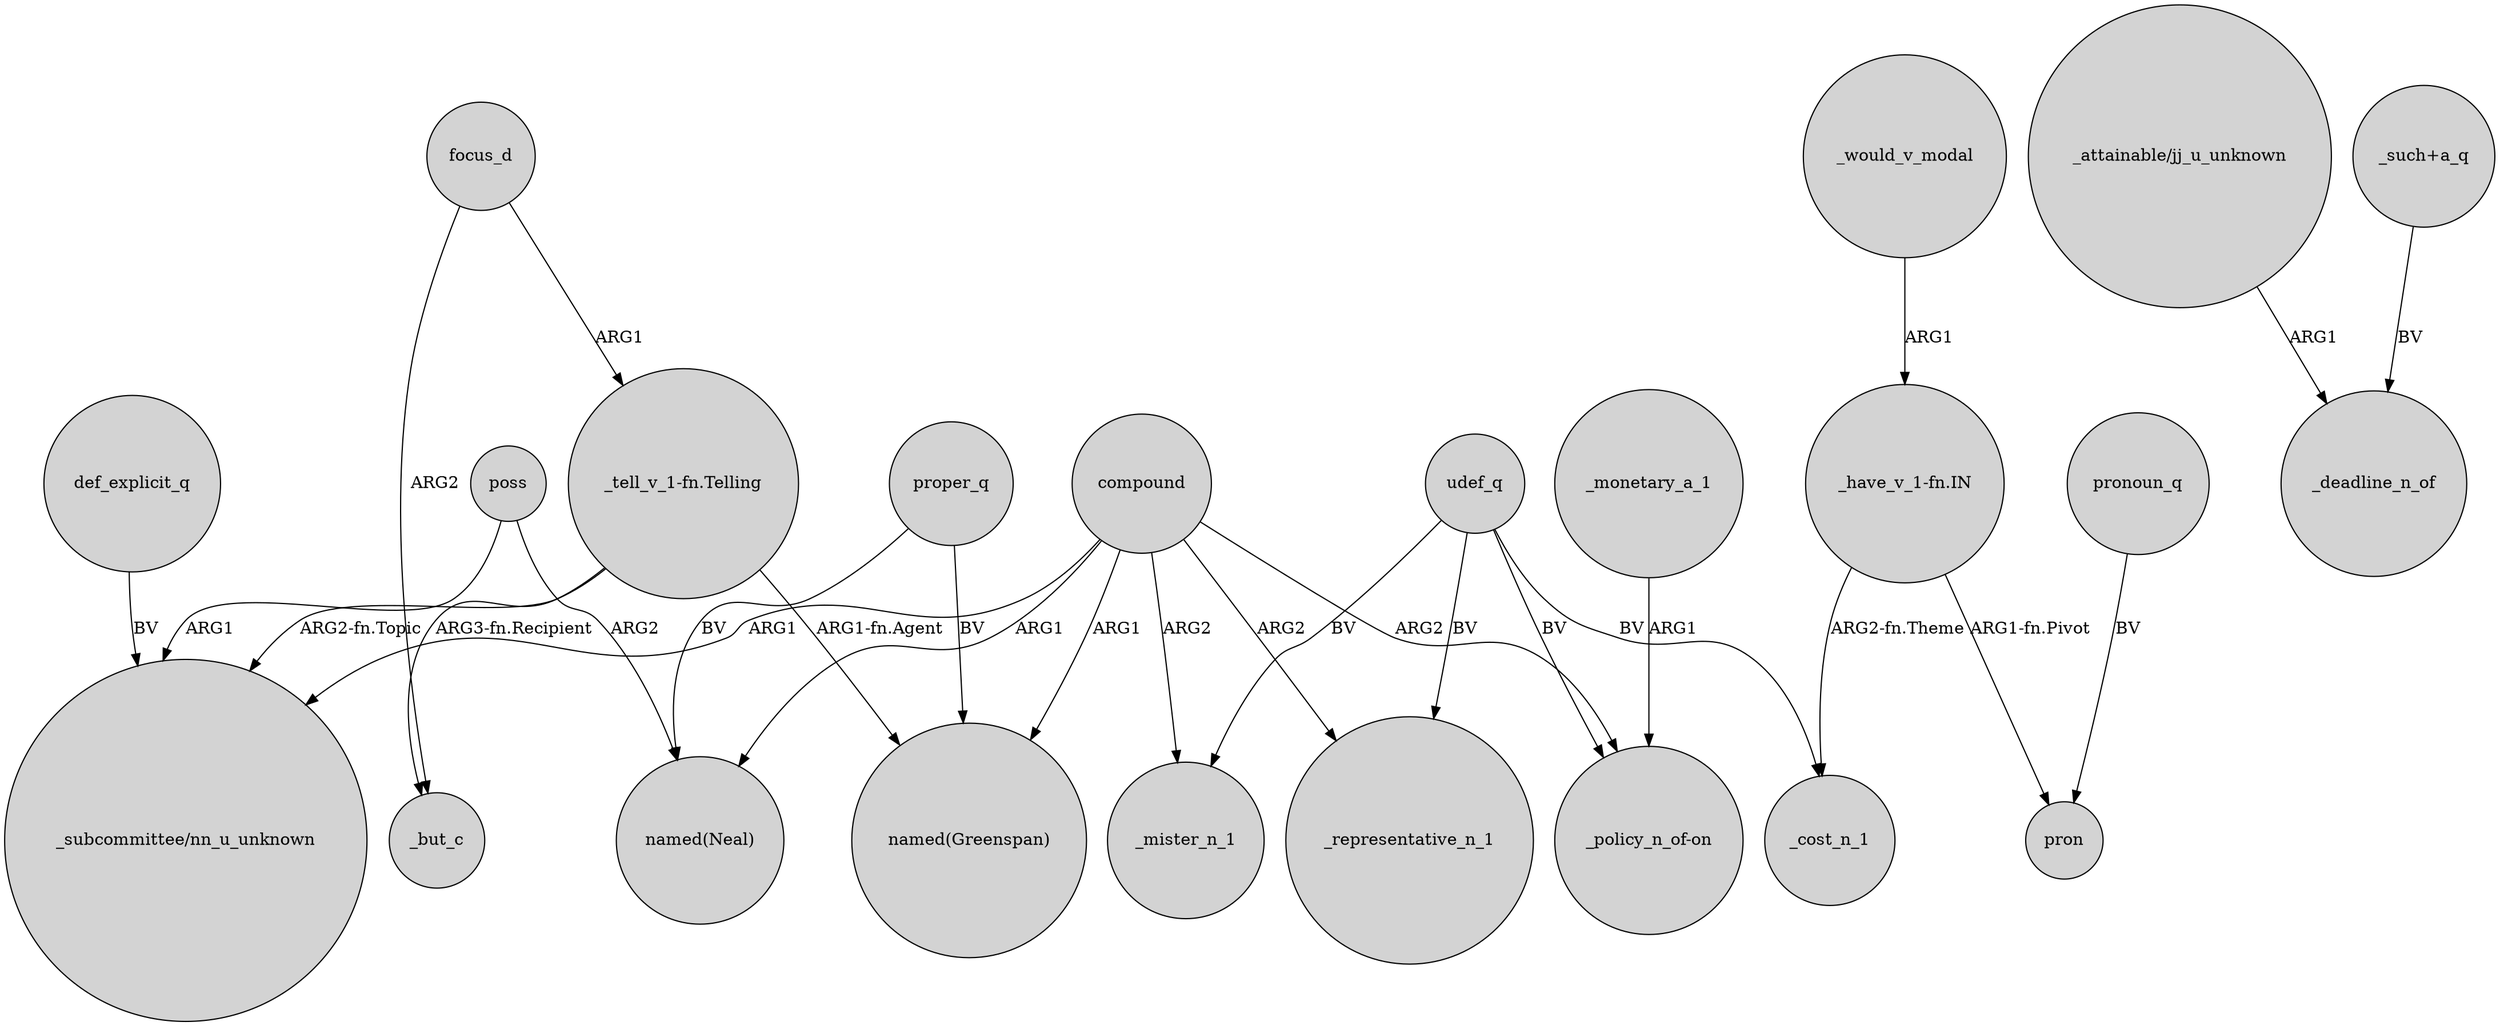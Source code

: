 digraph {
	node [shape=circle style=filled]
	"_tell_v_1-fn.Telling" -> "_subcommittee/nn_u_unknown" [label="ARG2-fn.Topic"]
	"_attainable/jj_u_unknown" -> _deadline_n_of [label=ARG1]
	proper_q -> "named(Greenspan)" [label=BV]
	poss -> "named(Neal)" [label=ARG2]
	compound -> _mister_n_1 [label=ARG2]
	"_such+a_q" -> _deadline_n_of [label=BV]
	compound -> "_policy_n_of-on" [label=ARG2]
	udef_q -> _mister_n_1 [label=BV]
	def_explicit_q -> "_subcommittee/nn_u_unknown" [label=BV]
	udef_q -> _cost_n_1 [label=BV]
	udef_q -> "_policy_n_of-on" [label=BV]
	"_have_v_1-fn.IN" -> pron [label="ARG1-fn.Pivot"]
	compound -> "named(Neal)" [label=ARG1]
	focus_d -> _but_c [label=ARG2]
	focus_d -> "_tell_v_1-fn.Telling" [label=ARG1]
	compound -> _representative_n_1 [label=ARG2]
	pronoun_q -> pron [label=BV]
	compound -> "named(Greenspan)" [label=ARG1]
	_would_v_modal -> "_have_v_1-fn.IN" [label=ARG1]
	_monetary_a_1 -> "_policy_n_of-on" [label=ARG1]
	"_tell_v_1-fn.Telling" -> "named(Greenspan)" [label="ARG1-fn.Agent"]
	udef_q -> _representative_n_1 [label=BV]
	"_tell_v_1-fn.Telling" -> _but_c [label="ARG3-fn.Recipient"]
	proper_q -> "named(Neal)" [label=BV]
	"_have_v_1-fn.IN" -> _cost_n_1 [label="ARG2-fn.Theme"]
	poss -> "_subcommittee/nn_u_unknown" [label=ARG1]
	compound -> "_subcommittee/nn_u_unknown" [label=ARG1]
}
